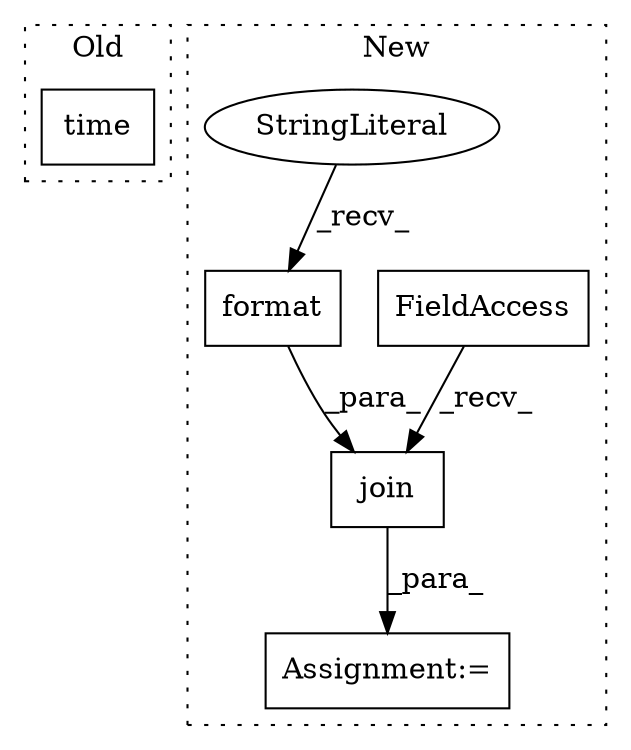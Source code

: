 digraph G {
subgraph cluster0 {
1 [label="time" a="32" s="1861" l="6" shape="box"];
label = "Old";
style="dotted";
}
subgraph cluster1 {
2 [label="join" a="32" s="2319,2389" l="5,1" shape="box"];
3 [label="FieldAccess" a="22" s="2311" l="7" shape="box"];
4 [label="Assignment:=" a="7" s="2310" l="1" shape="box"];
5 [label="format" a="32" s="2345,2388" l="7,1" shape="box"];
6 [label="StringLiteral" a="45" s="2334" l="10" shape="ellipse"];
label = "New";
style="dotted";
}
2 -> 4 [label="_para_"];
3 -> 2 [label="_recv_"];
5 -> 2 [label="_para_"];
6 -> 5 [label="_recv_"];
}